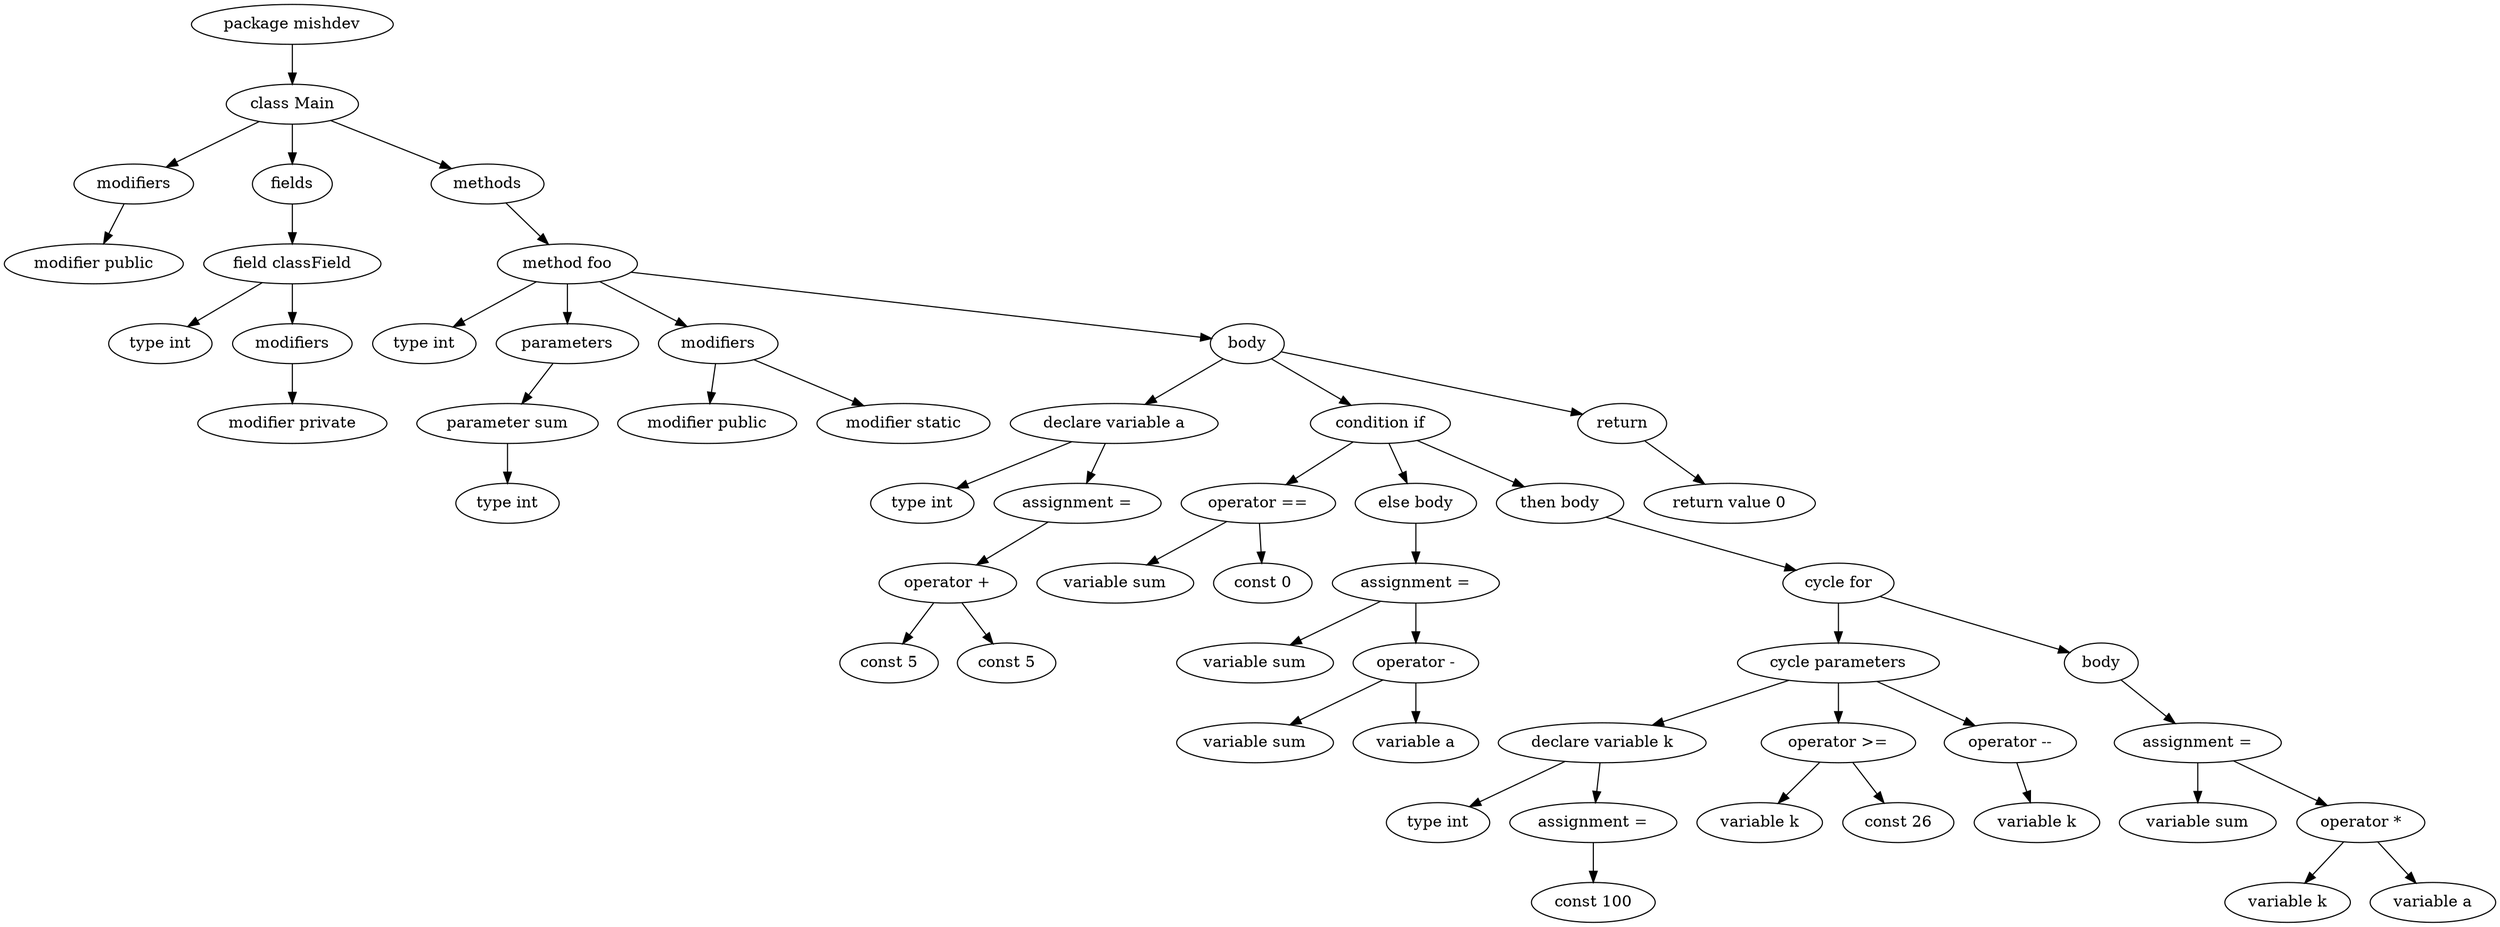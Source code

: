 digraph{
3[label="modifier public"];
2[label="modifiers"];
9[label="type int"];
8[label="modifier private"];
7[label="modifiers"];
6[label="field classField"];
4[label="fields"];
14[label="type int"];
17[label="type int"];
16[label="parameter sum"];
15[label="parameters"];
12[label="modifier public"];
13[label="modifier static"];
11[label="modifiers"];
21[label="type int"];
24[label="const 5"];
25[label="const 5"];
23[label="operator +"];
22[label="assignment ="];
20[label="declare variable a"];
29[label="variable sum"];
30[label="const 0"];
28[label="operator =="];
53[label="variable sum"];
55[label="variable sum"];
56[label="variable a"];
54[label="operator -"];
52[label="assignment ="];
51[label="else body"];
36[label="type int"];
38[label="const 100"];
37[label="assignment ="];
35[label="declare variable k"];
40[label="variable k"];
41[label="const 26"];
39[label="operator >="];
43[label="variable k"];
42[label="operator --"];
34[label="cycle parameters"];
46[label="variable sum"];
48[label="variable k"];
49[label="variable a"];
47[label="operator *"];
45[label="assignment ="];
44[label="body"];
33[label="cycle for"];
31[label="then body"];
27[label="condition if"];
58[label="return value 0"];
57[label="return"];
19[label="body"];
10[label="method foo"];
5[label="methods"];
1[label="class Main"];
0[label="package mishdev"];
0 -> 1
1 -> 2
2 -> 3
1 -> 4
4 -> 6
6 -> 9
6 -> 7
7 -> 8
1 -> 5
5 -> 10
10 -> 14
10 -> 15
15 -> 16
16 -> 17
10 -> 11
11 -> 12
11 -> 13
10 -> 19
19 -> 20
20 -> 21
20 -> 22
22 -> 23
23 -> 24
23 -> 25
19 -> 27
27 -> 28
28 -> 29
28 -> 30
27 -> 51
51 -> 52
52 -> 53
52 -> 54
54 -> 55
54 -> 56
27 -> 31
31 -> 33
33 -> 34
34 -> 35
35 -> 36
35 -> 37
37 -> 38
34 -> 39
39 -> 40
39 -> 41
34 -> 42
42 -> 43
33 -> 44
44 -> 45
45 -> 46
45 -> 47
47 -> 48
47 -> 49
19 -> 57
57 -> 58

}